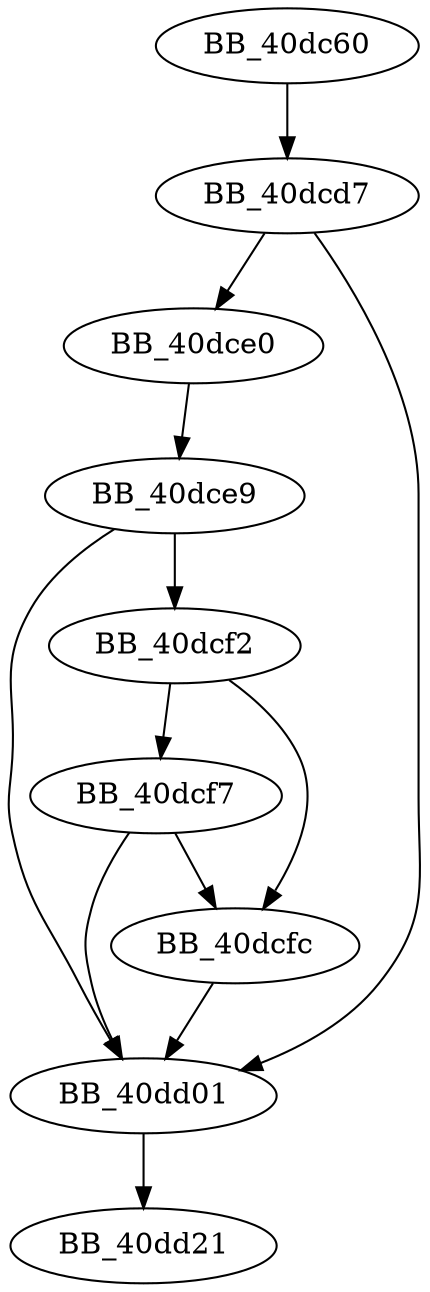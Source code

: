 DiGraph sub_40DC60{
BB_40dc60->BB_40dcd7
BB_40dcd7->BB_40dce0
BB_40dcd7->BB_40dd01
BB_40dce0->BB_40dce9
BB_40dce9->BB_40dcf2
BB_40dce9->BB_40dd01
BB_40dcf2->BB_40dcf7
BB_40dcf2->BB_40dcfc
BB_40dcf7->BB_40dcfc
BB_40dcf7->BB_40dd01
BB_40dcfc->BB_40dd01
BB_40dd01->BB_40dd21
}
